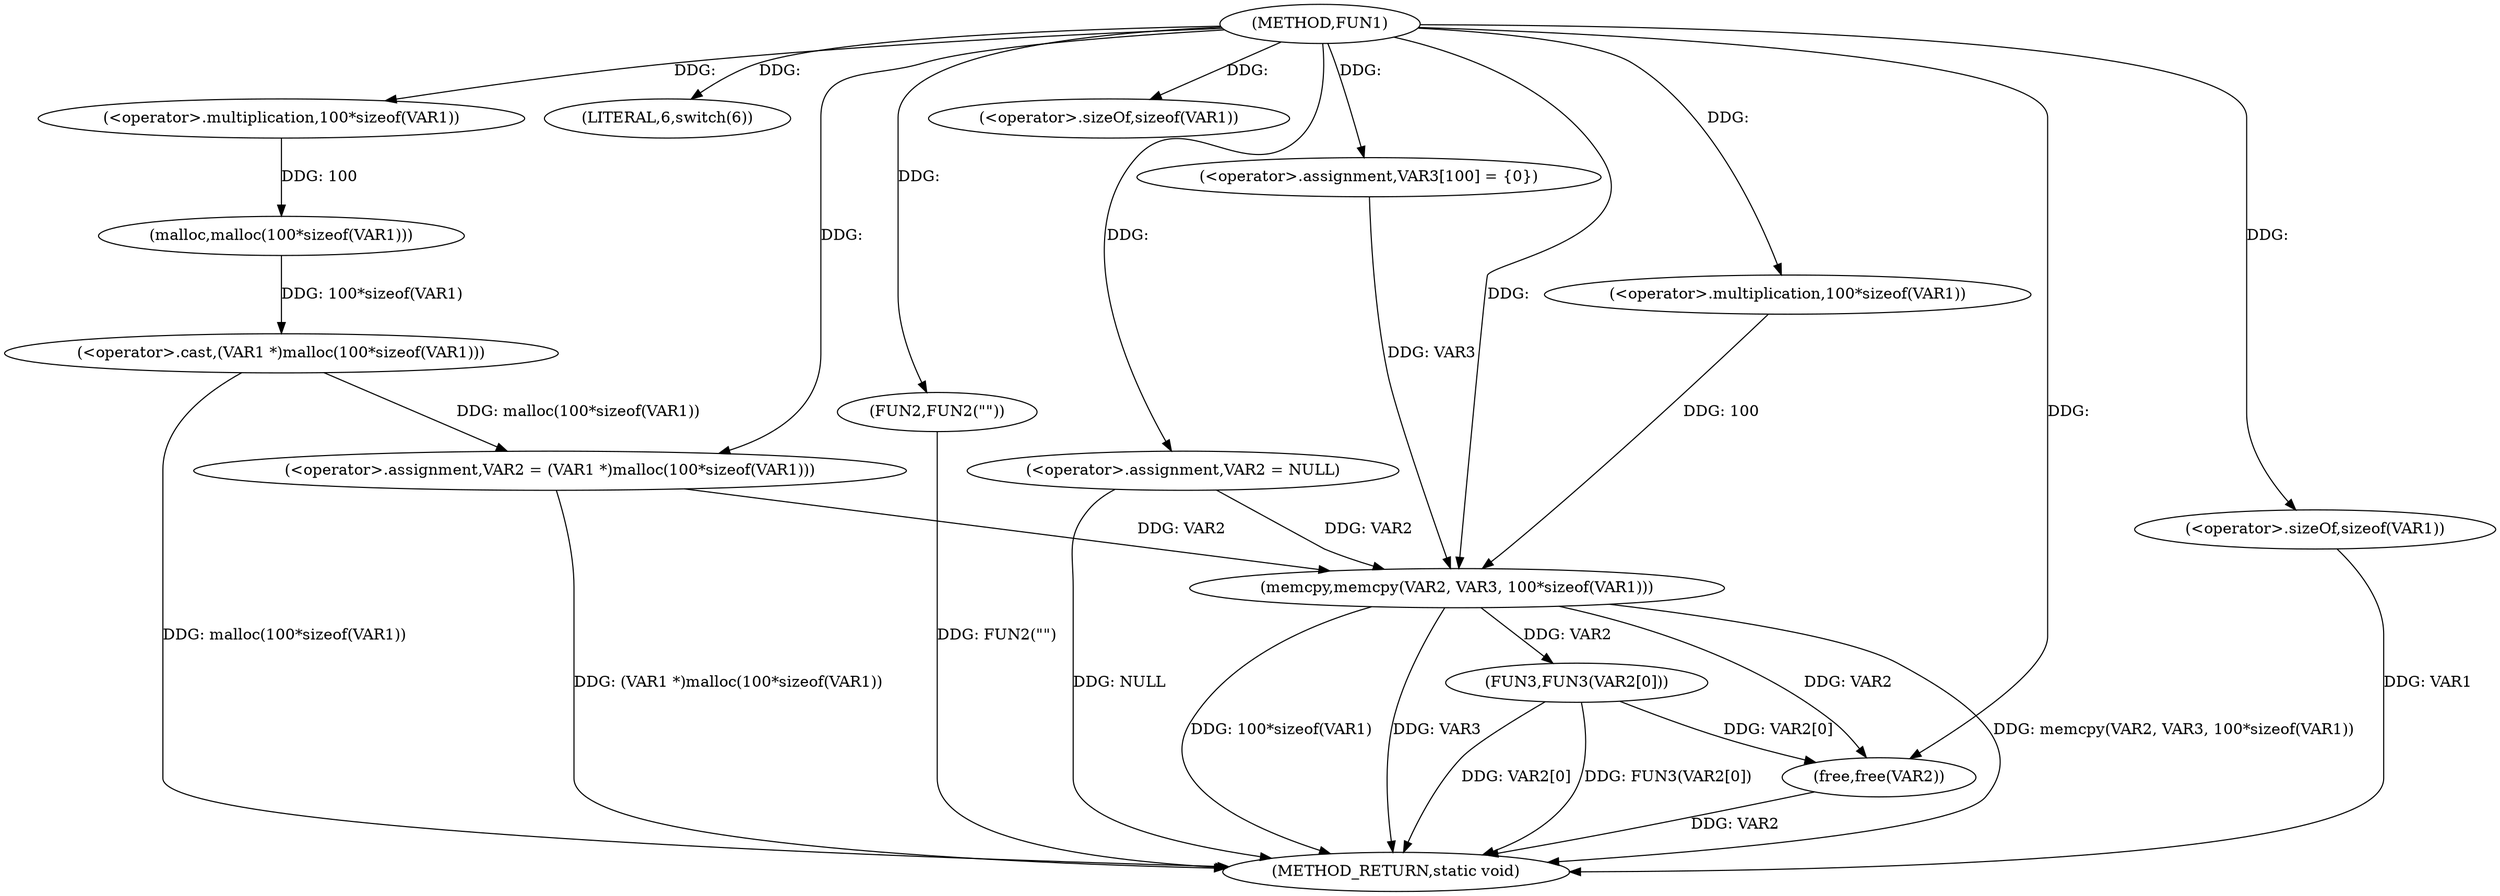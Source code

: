 digraph FUN1 {  
"1000100" [label = "(METHOD,FUN1)" ]
"1000141" [label = "(METHOD_RETURN,static void)" ]
"1000103" [label = "(<operator>.assignment,VAR2 = NULL)" ]
"1000107" [label = "(LITERAL,6,switch(6))" ]
"1000110" [label = "(<operator>.assignment,VAR2 = (VAR1 *)malloc(100*sizeof(VAR1)))" ]
"1000112" [label = "(<operator>.cast,(VAR1 *)malloc(100*sizeof(VAR1)))" ]
"1000114" [label = "(malloc,malloc(100*sizeof(VAR1)))" ]
"1000115" [label = "(<operator>.multiplication,100*sizeof(VAR1))" ]
"1000117" [label = "(<operator>.sizeOf,sizeof(VAR1))" ]
"1000121" [label = "(FUN2,FUN2(\"\"))" ]
"1000126" [label = "(<operator>.assignment,VAR3[100] = {0})" ]
"1000128" [label = "(memcpy,memcpy(VAR2, VAR3, 100*sizeof(VAR1)))" ]
"1000131" [label = "(<operator>.multiplication,100*sizeof(VAR1))" ]
"1000133" [label = "(<operator>.sizeOf,sizeof(VAR1))" ]
"1000135" [label = "(FUN3,FUN3(VAR2[0]))" ]
"1000139" [label = "(free,free(VAR2))" ]
  "1000103" -> "1000141"  [ label = "DDG: NULL"] 
  "1000112" -> "1000141"  [ label = "DDG: malloc(100*sizeof(VAR1))"] 
  "1000139" -> "1000141"  [ label = "DDG: VAR2"] 
  "1000121" -> "1000141"  [ label = "DDG: FUN2(\"\")"] 
  "1000135" -> "1000141"  [ label = "DDG: VAR2[0]"] 
  "1000128" -> "1000141"  [ label = "DDG: memcpy(VAR2, VAR3, 100*sizeof(VAR1))"] 
  "1000128" -> "1000141"  [ label = "DDG: 100*sizeof(VAR1)"] 
  "1000128" -> "1000141"  [ label = "DDG: VAR3"] 
  "1000133" -> "1000141"  [ label = "DDG: VAR1"] 
  "1000110" -> "1000141"  [ label = "DDG: (VAR1 *)malloc(100*sizeof(VAR1))"] 
  "1000135" -> "1000141"  [ label = "DDG: FUN3(VAR2[0])"] 
  "1000100" -> "1000103"  [ label = "DDG: "] 
  "1000100" -> "1000107"  [ label = "DDG: "] 
  "1000112" -> "1000110"  [ label = "DDG: malloc(100*sizeof(VAR1))"] 
  "1000100" -> "1000110"  [ label = "DDG: "] 
  "1000114" -> "1000112"  [ label = "DDG: 100*sizeof(VAR1)"] 
  "1000115" -> "1000114"  [ label = "DDG: 100"] 
  "1000100" -> "1000115"  [ label = "DDG: "] 
  "1000100" -> "1000117"  [ label = "DDG: "] 
  "1000100" -> "1000121"  [ label = "DDG: "] 
  "1000100" -> "1000126"  [ label = "DDG: "] 
  "1000103" -> "1000128"  [ label = "DDG: VAR2"] 
  "1000110" -> "1000128"  [ label = "DDG: VAR2"] 
  "1000100" -> "1000128"  [ label = "DDG: "] 
  "1000126" -> "1000128"  [ label = "DDG: VAR3"] 
  "1000131" -> "1000128"  [ label = "DDG: 100"] 
  "1000100" -> "1000131"  [ label = "DDG: "] 
  "1000100" -> "1000133"  [ label = "DDG: "] 
  "1000128" -> "1000135"  [ label = "DDG: VAR2"] 
  "1000128" -> "1000139"  [ label = "DDG: VAR2"] 
  "1000135" -> "1000139"  [ label = "DDG: VAR2[0]"] 
  "1000100" -> "1000139"  [ label = "DDG: "] 
}
